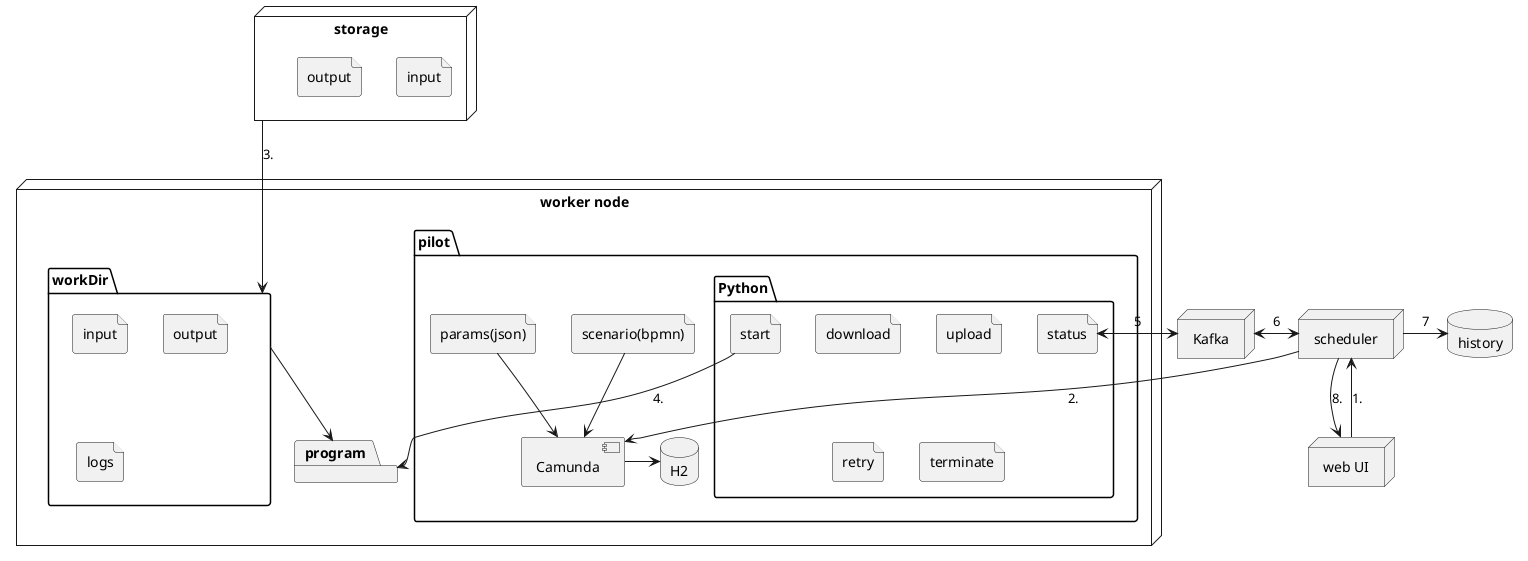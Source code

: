 @startuml
node "worker node" as worker {
    package pilot {
        component Camunda
        database H2
        file "scenario(bpmn)" as bpmn
        file "params(json)" as json
        folder Python {
            file download
            file upload
            file start
            file retry
            file status
            file terminate 
        }
    } 

    folder workDir {
       file input
       file output
       file logs
       file status 
    }

    package program 

}

node storage {
    file input as storage_in
    file output as storage_out
}

node scheduler

node Kafka

database history

node "web UI" as web

web --> scheduler : 1.
scheduler --> web : 8. 

scheduler -d-> Camunda : 2.
bpmn --> Camunda
json --> Camunda
Camunda -> H2

start --> program : 4.
workDir --> program

status <-> Kafka : 5


Kafka <-> scheduler : 6
scheduler -> history : 7

storage --> workDir : 3.
@enduml
